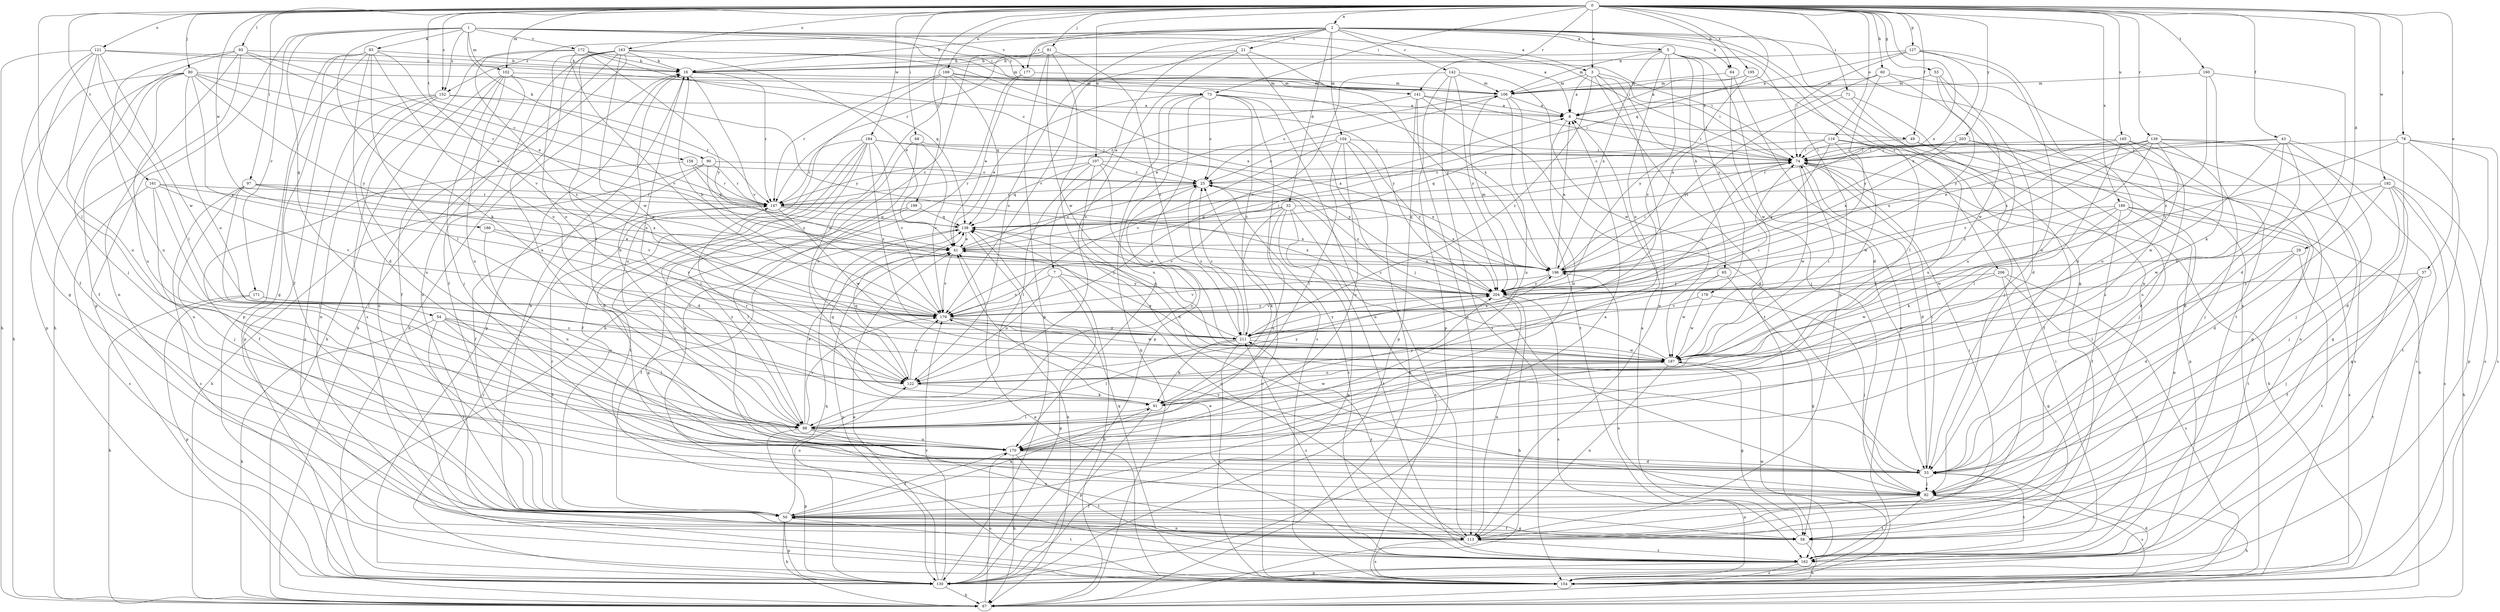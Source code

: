 strict digraph  {
0;
1;
2;
3;
5;
7;
8;
16;
21;
25;
29;
32;
33;
37;
41;
43;
49;
50;
53;
54;
58;
60;
64;
65;
67;
68;
71;
73;
74;
78;
80;
81;
82;
83;
90;
91;
93;
97;
98;
102;
104;
106;
107;
113;
116;
121;
122;
127;
130;
138;
139;
141;
142;
147;
152;
154;
158;
160;
161;
162;
163;
165;
169;
170;
171;
172;
177;
178;
179;
182;
184;
186;
187;
189;
195;
196;
199;
203;
204;
206;
211;
0 -> 2  [label=a];
0 -> 3  [label=a];
0 -> 29  [label=d];
0 -> 37  [label=e];
0 -> 43  [label=f];
0 -> 49  [label=f];
0 -> 53  [label=g];
0 -> 60  [label=h];
0 -> 64  [label=h];
0 -> 68  [label=i];
0 -> 71  [label=i];
0 -> 73  [label=i];
0 -> 78  [label=j];
0 -> 80  [label=j];
0 -> 81  [label=j];
0 -> 93  [label=l];
0 -> 97  [label=l];
0 -> 98  [label=l];
0 -> 102  [label=m];
0 -> 107  [label=n];
0 -> 116  [label=o];
0 -> 121  [label=o];
0 -> 127  [label=p];
0 -> 138  [label=q];
0 -> 139  [label=r];
0 -> 141  [label=r];
0 -> 152  [label=s];
0 -> 158  [label=t];
0 -> 160  [label=t];
0 -> 161  [label=t];
0 -> 163  [label=u];
0 -> 165  [label=u];
0 -> 169  [label=u];
0 -> 182  [label=w];
0 -> 184  [label=w];
0 -> 186  [label=w];
0 -> 189  [label=x];
0 -> 195  [label=x];
0 -> 196  [label=x];
0 -> 199  [label=y];
0 -> 203  [label=y];
1 -> 3  [label=a];
1 -> 54  [label=g];
1 -> 73  [label=i];
1 -> 74  [label=i];
1 -> 83  [label=k];
1 -> 90  [label=k];
1 -> 91  [label=k];
1 -> 102  [label=m];
1 -> 130  [label=p];
1 -> 141  [label=r];
1 -> 152  [label=s];
1 -> 171  [label=v];
1 -> 172  [label=v];
1 -> 177  [label=v];
2 -> 5  [label=a];
2 -> 7  [label=a];
2 -> 8  [label=a];
2 -> 16  [label=b];
2 -> 21  [label=c];
2 -> 32  [label=d];
2 -> 58  [label=g];
2 -> 64  [label=h];
2 -> 104  [label=m];
2 -> 113  [label=n];
2 -> 122  [label=o];
2 -> 142  [label=r];
2 -> 147  [label=r];
2 -> 152  [label=s];
2 -> 154  [label=s];
2 -> 177  [label=v];
2 -> 206  [label=z];
3 -> 8  [label=a];
3 -> 74  [label=i];
3 -> 82  [label=j];
3 -> 106  [label=m];
3 -> 113  [label=n];
3 -> 162  [label=t];
3 -> 211  [label=z];
5 -> 16  [label=b];
5 -> 33  [label=d];
5 -> 65  [label=h];
5 -> 106  [label=m];
5 -> 113  [label=n];
5 -> 122  [label=o];
5 -> 178  [label=v];
5 -> 196  [label=x];
5 -> 211  [label=z];
7 -> 67  [label=h];
7 -> 122  [label=o];
7 -> 130  [label=p];
7 -> 179  [label=v];
7 -> 204  [label=y];
8 -> 49  [label=f];
8 -> 74  [label=i];
8 -> 170  [label=u];
16 -> 106  [label=m];
16 -> 122  [label=o];
16 -> 130  [label=p];
16 -> 147  [label=r];
16 -> 179  [label=v];
21 -> 16  [label=b];
21 -> 82  [label=j];
21 -> 122  [label=o];
21 -> 179  [label=v];
21 -> 204  [label=y];
25 -> 147  [label=r];
25 -> 162  [label=t];
25 -> 211  [label=z];
29 -> 33  [label=d];
29 -> 98  [label=l];
29 -> 162  [label=t];
29 -> 196  [label=x];
32 -> 91  [label=k];
32 -> 130  [label=p];
32 -> 138  [label=q];
32 -> 154  [label=s];
32 -> 162  [label=t];
32 -> 170  [label=u];
32 -> 179  [label=v];
32 -> 196  [label=x];
33 -> 74  [label=i];
33 -> 82  [label=j];
33 -> 162  [label=t];
33 -> 179  [label=v];
37 -> 50  [label=f];
37 -> 82  [label=j];
37 -> 162  [label=t];
37 -> 204  [label=y];
41 -> 8  [label=a];
41 -> 25  [label=c];
41 -> 74  [label=i];
41 -> 130  [label=p];
41 -> 179  [label=v];
41 -> 196  [label=x];
43 -> 33  [label=d];
43 -> 41  [label=e];
43 -> 74  [label=i];
43 -> 82  [label=j];
43 -> 154  [label=s];
43 -> 170  [label=u];
43 -> 187  [label=w];
49 -> 74  [label=i];
49 -> 130  [label=p];
49 -> 154  [label=s];
50 -> 8  [label=a];
50 -> 58  [label=g];
50 -> 67  [label=h];
50 -> 91  [label=k];
50 -> 113  [label=n];
50 -> 122  [label=o];
50 -> 130  [label=p];
50 -> 147  [label=r];
50 -> 162  [label=t];
53 -> 33  [label=d];
53 -> 106  [label=m];
53 -> 187  [label=w];
53 -> 204  [label=y];
54 -> 33  [label=d];
54 -> 50  [label=f];
54 -> 67  [label=h];
54 -> 98  [label=l];
54 -> 122  [label=o];
54 -> 211  [label=z];
58 -> 8  [label=a];
58 -> 16  [label=b];
58 -> 50  [label=f];
58 -> 67  [label=h];
60 -> 106  [label=m];
60 -> 162  [label=t];
60 -> 170  [label=u];
60 -> 196  [label=x];
60 -> 204  [label=y];
64 -> 106  [label=m];
64 -> 154  [label=s];
64 -> 187  [label=w];
65 -> 58  [label=g];
65 -> 187  [label=w];
65 -> 204  [label=y];
67 -> 170  [label=u];
68 -> 33  [label=d];
68 -> 74  [label=i];
68 -> 122  [label=o];
68 -> 179  [label=v];
71 -> 8  [label=a];
71 -> 82  [label=j];
71 -> 170  [label=u];
71 -> 204  [label=y];
73 -> 8  [label=a];
73 -> 25  [label=c];
73 -> 41  [label=e];
73 -> 67  [label=h];
73 -> 113  [label=n];
73 -> 130  [label=p];
73 -> 154  [label=s];
73 -> 170  [label=u];
73 -> 211  [label=z];
74 -> 25  [label=c];
74 -> 33  [label=d];
74 -> 67  [label=h];
74 -> 187  [label=w];
78 -> 33  [label=d];
78 -> 74  [label=i];
78 -> 130  [label=p];
78 -> 154  [label=s];
78 -> 162  [label=t];
78 -> 204  [label=y];
80 -> 41  [label=e];
80 -> 50  [label=f];
80 -> 67  [label=h];
80 -> 106  [label=m];
80 -> 122  [label=o];
80 -> 130  [label=p];
80 -> 147  [label=r];
80 -> 170  [label=u];
80 -> 179  [label=v];
80 -> 204  [label=y];
81 -> 16  [label=b];
81 -> 67  [label=h];
81 -> 82  [label=j];
81 -> 130  [label=p];
81 -> 187  [label=w];
81 -> 211  [label=z];
82 -> 50  [label=f];
82 -> 67  [label=h];
82 -> 113  [label=n];
82 -> 154  [label=s];
82 -> 162  [label=t];
83 -> 16  [label=b];
83 -> 33  [label=d];
83 -> 50  [label=f];
83 -> 58  [label=g];
83 -> 98  [label=l];
83 -> 122  [label=o];
83 -> 130  [label=p];
83 -> 179  [label=v];
90 -> 25  [label=c];
90 -> 50  [label=f];
90 -> 67  [label=h];
90 -> 147  [label=r];
90 -> 204  [label=y];
91 -> 98  [label=l];
91 -> 130  [label=p];
91 -> 138  [label=q];
91 -> 147  [label=r];
91 -> 187  [label=w];
91 -> 204  [label=y];
93 -> 16  [label=b];
93 -> 41  [label=e];
93 -> 67  [label=h];
93 -> 82  [label=j];
93 -> 113  [label=n];
93 -> 147  [label=r];
93 -> 170  [label=u];
97 -> 41  [label=e];
97 -> 82  [label=j];
97 -> 98  [label=l];
97 -> 147  [label=r];
97 -> 154  [label=s];
97 -> 179  [label=v];
98 -> 16  [label=b];
98 -> 25  [label=c];
98 -> 41  [label=e];
98 -> 113  [label=n];
98 -> 130  [label=p];
98 -> 170  [label=u];
98 -> 179  [label=v];
102 -> 50  [label=f];
102 -> 67  [label=h];
102 -> 82  [label=j];
102 -> 106  [label=m];
102 -> 113  [label=n];
102 -> 170  [label=u];
102 -> 204  [label=y];
104 -> 25  [label=c];
104 -> 67  [label=h];
104 -> 74  [label=i];
104 -> 98  [label=l];
104 -> 170  [label=u];
104 -> 179  [label=v];
104 -> 204  [label=y];
106 -> 8  [label=a];
106 -> 25  [label=c];
106 -> 41  [label=e];
106 -> 162  [label=t];
106 -> 170  [label=u];
107 -> 25  [label=c];
107 -> 33  [label=d];
107 -> 98  [label=l];
107 -> 138  [label=q];
107 -> 147  [label=r];
107 -> 187  [label=w];
107 -> 196  [label=x];
113 -> 74  [label=i];
113 -> 138  [label=q];
113 -> 154  [label=s];
113 -> 162  [label=t];
113 -> 211  [label=z];
116 -> 50  [label=f];
116 -> 67  [label=h];
116 -> 74  [label=i];
116 -> 138  [label=q];
116 -> 187  [label=w];
116 -> 204  [label=y];
121 -> 16  [label=b];
121 -> 25  [label=c];
121 -> 50  [label=f];
121 -> 58  [label=g];
121 -> 67  [label=h];
121 -> 98  [label=l];
121 -> 170  [label=u];
121 -> 187  [label=w];
122 -> 91  [label=k];
122 -> 138  [label=q];
122 -> 179  [label=v];
122 -> 204  [label=y];
127 -> 8  [label=a];
127 -> 16  [label=b];
127 -> 33  [label=d];
127 -> 74  [label=i];
127 -> 170  [label=u];
127 -> 196  [label=x];
130 -> 16  [label=b];
130 -> 33  [label=d];
130 -> 41  [label=e];
130 -> 67  [label=h];
130 -> 138  [label=q];
130 -> 147  [label=r];
130 -> 179  [label=v];
138 -> 41  [label=e];
138 -> 50  [label=f];
138 -> 67  [label=h];
138 -> 196  [label=x];
139 -> 58  [label=g];
139 -> 74  [label=i];
139 -> 82  [label=j];
139 -> 122  [label=o];
139 -> 147  [label=r];
139 -> 154  [label=s];
139 -> 179  [label=v];
139 -> 196  [label=x];
139 -> 211  [label=z];
141 -> 8  [label=a];
141 -> 33  [label=d];
141 -> 74  [label=i];
141 -> 113  [label=n];
141 -> 130  [label=p];
141 -> 147  [label=r];
142 -> 106  [label=m];
142 -> 130  [label=p];
142 -> 154  [label=s];
142 -> 179  [label=v];
142 -> 187  [label=w];
142 -> 204  [label=y];
147 -> 138  [label=q];
147 -> 187  [label=w];
147 -> 196  [label=x];
152 -> 8  [label=a];
152 -> 113  [label=n];
152 -> 130  [label=p];
152 -> 147  [label=r];
152 -> 154  [label=s];
152 -> 170  [label=u];
154 -> 25  [label=c];
154 -> 41  [label=e];
154 -> 138  [label=q];
154 -> 196  [label=x];
158 -> 25  [label=c];
158 -> 50  [label=f];
158 -> 138  [label=q];
158 -> 147  [label=r];
160 -> 33  [label=d];
160 -> 91  [label=k];
160 -> 106  [label=m];
160 -> 211  [label=z];
161 -> 98  [label=l];
161 -> 147  [label=r];
161 -> 154  [label=s];
161 -> 170  [label=u];
161 -> 179  [label=v];
161 -> 196  [label=x];
162 -> 41  [label=e];
162 -> 74  [label=i];
162 -> 130  [label=p];
162 -> 154  [label=s];
162 -> 187  [label=w];
162 -> 211  [label=z];
163 -> 16  [label=b];
163 -> 41  [label=e];
163 -> 50  [label=f];
163 -> 67  [label=h];
163 -> 74  [label=i];
163 -> 98  [label=l];
163 -> 106  [label=m];
163 -> 113  [label=n];
163 -> 122  [label=o];
163 -> 170  [label=u];
163 -> 187  [label=w];
165 -> 33  [label=d];
165 -> 74  [label=i];
165 -> 98  [label=l];
165 -> 113  [label=n];
165 -> 170  [label=u];
165 -> 196  [label=x];
169 -> 106  [label=m];
169 -> 122  [label=o];
169 -> 138  [label=q];
169 -> 147  [label=r];
169 -> 170  [label=u];
169 -> 196  [label=x];
169 -> 204  [label=y];
170 -> 33  [label=d];
170 -> 50  [label=f];
170 -> 67  [label=h];
170 -> 162  [label=t];
171 -> 67  [label=h];
171 -> 130  [label=p];
171 -> 179  [label=v];
171 -> 211  [label=z];
172 -> 16  [label=b];
172 -> 138  [label=q];
172 -> 154  [label=s];
172 -> 179  [label=v];
172 -> 196  [label=x];
172 -> 204  [label=y];
172 -> 211  [label=z];
177 -> 41  [label=e];
177 -> 106  [label=m];
177 -> 154  [label=s];
178 -> 82  [label=j];
178 -> 179  [label=v];
178 -> 187  [label=w];
179 -> 16  [label=b];
179 -> 74  [label=i];
179 -> 187  [label=w];
179 -> 204  [label=y];
179 -> 211  [label=z];
182 -> 33  [label=d];
182 -> 58  [label=g];
182 -> 67  [label=h];
182 -> 82  [label=j];
182 -> 147  [label=r];
182 -> 154  [label=s];
182 -> 187  [label=w];
184 -> 33  [label=d];
184 -> 50  [label=f];
184 -> 74  [label=i];
184 -> 98  [label=l];
184 -> 147  [label=r];
184 -> 162  [label=t];
184 -> 179  [label=v];
184 -> 204  [label=y];
184 -> 211  [label=z];
186 -> 41  [label=e];
186 -> 170  [label=u];
186 -> 179  [label=v];
187 -> 25  [label=c];
187 -> 41  [label=e];
187 -> 58  [label=g];
187 -> 74  [label=i];
187 -> 113  [label=n];
187 -> 122  [label=o];
189 -> 50  [label=f];
189 -> 91  [label=k];
189 -> 113  [label=n];
189 -> 138  [label=q];
189 -> 154  [label=s];
189 -> 162  [label=t];
189 -> 187  [label=w];
195 -> 8  [label=a];
195 -> 98  [label=l];
195 -> 106  [label=m];
195 -> 204  [label=y];
196 -> 8  [label=a];
196 -> 74  [label=i];
196 -> 179  [label=v];
196 -> 204  [label=y];
199 -> 58  [label=g];
199 -> 98  [label=l];
199 -> 138  [label=q];
203 -> 25  [label=c];
203 -> 58  [label=g];
203 -> 74  [label=i];
203 -> 82  [label=j];
203 -> 196  [label=x];
204 -> 25  [label=c];
204 -> 67  [label=h];
204 -> 106  [label=m];
204 -> 113  [label=n];
204 -> 154  [label=s];
204 -> 179  [label=v];
206 -> 58  [label=g];
206 -> 154  [label=s];
206 -> 162  [label=t];
206 -> 187  [label=w];
206 -> 204  [label=y];
211 -> 25  [label=c];
211 -> 74  [label=i];
211 -> 91  [label=k];
211 -> 98  [label=l];
211 -> 138  [label=q];
211 -> 154  [label=s];
211 -> 187  [label=w];
211 -> 196  [label=x];
211 -> 204  [label=y];
}
